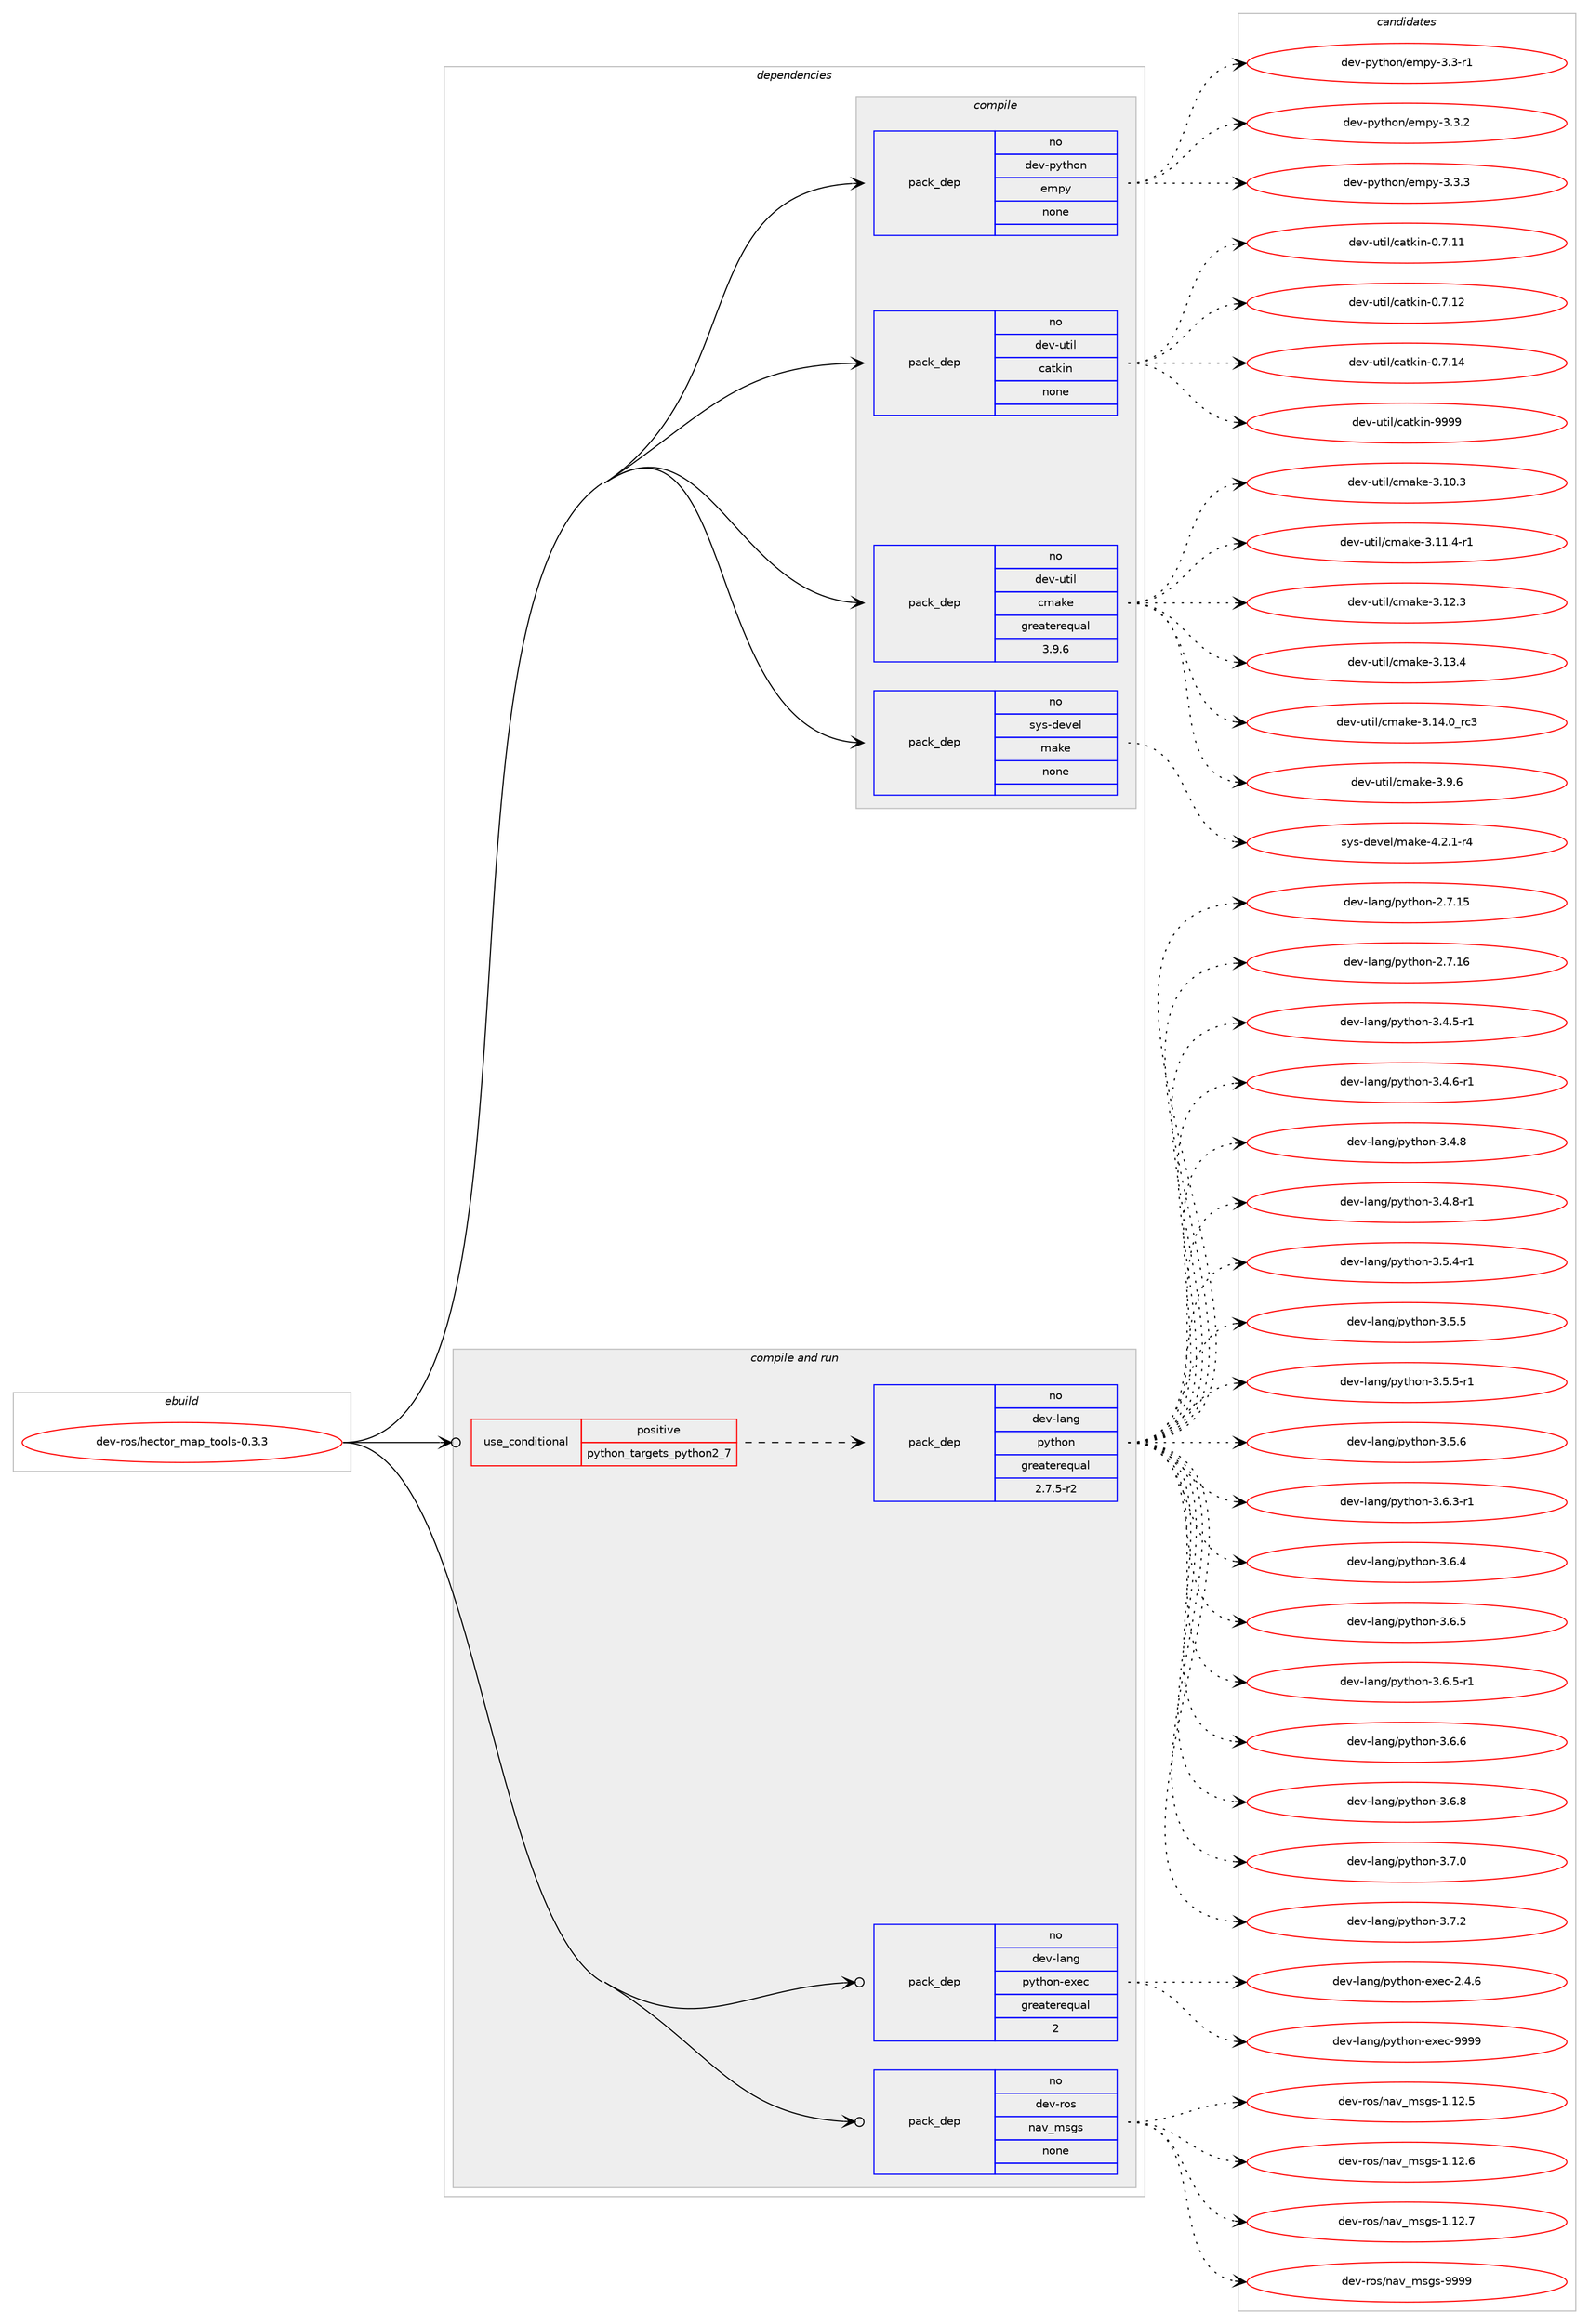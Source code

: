 digraph prolog {

# *************
# Graph options
# *************

newrank=true;
concentrate=true;
compound=true;
graph [rankdir=LR,fontname=Helvetica,fontsize=10,ranksep=1.5];#, ranksep=2.5, nodesep=0.2];
edge  [arrowhead=vee];
node  [fontname=Helvetica,fontsize=10];

# **********
# The ebuild
# **********

subgraph cluster_leftcol {
color=gray;
rank=same;
label=<<i>ebuild</i>>;
id [label="dev-ros/hector_map_tools-0.3.3", color=red, width=4, href="../dev-ros/hector_map_tools-0.3.3.svg"];
}

# ****************
# The dependencies
# ****************

subgraph cluster_midcol {
color=gray;
label=<<i>dependencies</i>>;
subgraph cluster_compile {
fillcolor="#eeeeee";
style=filled;
label=<<i>compile</i>>;
subgraph pack1045011 {
dependency1457036 [label=<<TABLE BORDER="0" CELLBORDER="1" CELLSPACING="0" CELLPADDING="4" WIDTH="220"><TR><TD ROWSPAN="6" CELLPADDING="30">pack_dep</TD></TR><TR><TD WIDTH="110">no</TD></TR><TR><TD>dev-python</TD></TR><TR><TD>empy</TD></TR><TR><TD>none</TD></TR><TR><TD></TD></TR></TABLE>>, shape=none, color=blue];
}
id:e -> dependency1457036:w [weight=20,style="solid",arrowhead="vee"];
subgraph pack1045012 {
dependency1457037 [label=<<TABLE BORDER="0" CELLBORDER="1" CELLSPACING="0" CELLPADDING="4" WIDTH="220"><TR><TD ROWSPAN="6" CELLPADDING="30">pack_dep</TD></TR><TR><TD WIDTH="110">no</TD></TR><TR><TD>dev-util</TD></TR><TR><TD>catkin</TD></TR><TR><TD>none</TD></TR><TR><TD></TD></TR></TABLE>>, shape=none, color=blue];
}
id:e -> dependency1457037:w [weight=20,style="solid",arrowhead="vee"];
subgraph pack1045013 {
dependency1457038 [label=<<TABLE BORDER="0" CELLBORDER="1" CELLSPACING="0" CELLPADDING="4" WIDTH="220"><TR><TD ROWSPAN="6" CELLPADDING="30">pack_dep</TD></TR><TR><TD WIDTH="110">no</TD></TR><TR><TD>dev-util</TD></TR><TR><TD>cmake</TD></TR><TR><TD>greaterequal</TD></TR><TR><TD>3.9.6</TD></TR></TABLE>>, shape=none, color=blue];
}
id:e -> dependency1457038:w [weight=20,style="solid",arrowhead="vee"];
subgraph pack1045014 {
dependency1457039 [label=<<TABLE BORDER="0" CELLBORDER="1" CELLSPACING="0" CELLPADDING="4" WIDTH="220"><TR><TD ROWSPAN="6" CELLPADDING="30">pack_dep</TD></TR><TR><TD WIDTH="110">no</TD></TR><TR><TD>sys-devel</TD></TR><TR><TD>make</TD></TR><TR><TD>none</TD></TR><TR><TD></TD></TR></TABLE>>, shape=none, color=blue];
}
id:e -> dependency1457039:w [weight=20,style="solid",arrowhead="vee"];
}
subgraph cluster_compileandrun {
fillcolor="#eeeeee";
style=filled;
label=<<i>compile and run</i>>;
subgraph cond388635 {
dependency1457040 [label=<<TABLE BORDER="0" CELLBORDER="1" CELLSPACING="0" CELLPADDING="4"><TR><TD ROWSPAN="3" CELLPADDING="10">use_conditional</TD></TR><TR><TD>positive</TD></TR><TR><TD>python_targets_python2_7</TD></TR></TABLE>>, shape=none, color=red];
subgraph pack1045015 {
dependency1457041 [label=<<TABLE BORDER="0" CELLBORDER="1" CELLSPACING="0" CELLPADDING="4" WIDTH="220"><TR><TD ROWSPAN="6" CELLPADDING="30">pack_dep</TD></TR><TR><TD WIDTH="110">no</TD></TR><TR><TD>dev-lang</TD></TR><TR><TD>python</TD></TR><TR><TD>greaterequal</TD></TR><TR><TD>2.7.5-r2</TD></TR></TABLE>>, shape=none, color=blue];
}
dependency1457040:e -> dependency1457041:w [weight=20,style="dashed",arrowhead="vee"];
}
id:e -> dependency1457040:w [weight=20,style="solid",arrowhead="odotvee"];
subgraph pack1045016 {
dependency1457042 [label=<<TABLE BORDER="0" CELLBORDER="1" CELLSPACING="0" CELLPADDING="4" WIDTH="220"><TR><TD ROWSPAN="6" CELLPADDING="30">pack_dep</TD></TR><TR><TD WIDTH="110">no</TD></TR><TR><TD>dev-lang</TD></TR><TR><TD>python-exec</TD></TR><TR><TD>greaterequal</TD></TR><TR><TD>2</TD></TR></TABLE>>, shape=none, color=blue];
}
id:e -> dependency1457042:w [weight=20,style="solid",arrowhead="odotvee"];
subgraph pack1045017 {
dependency1457043 [label=<<TABLE BORDER="0" CELLBORDER="1" CELLSPACING="0" CELLPADDING="4" WIDTH="220"><TR><TD ROWSPAN="6" CELLPADDING="30">pack_dep</TD></TR><TR><TD WIDTH="110">no</TD></TR><TR><TD>dev-ros</TD></TR><TR><TD>nav_msgs</TD></TR><TR><TD>none</TD></TR><TR><TD></TD></TR></TABLE>>, shape=none, color=blue];
}
id:e -> dependency1457043:w [weight=20,style="solid",arrowhead="odotvee"];
}
subgraph cluster_run {
fillcolor="#eeeeee";
style=filled;
label=<<i>run</i>>;
}
}

# **************
# The candidates
# **************

subgraph cluster_choices {
rank=same;
color=gray;
label=<<i>candidates</i>>;

subgraph choice1045011 {
color=black;
nodesep=1;
choice1001011184511212111610411111047101109112121455146514511449 [label="dev-python/empy-3.3-r1", color=red, width=4,href="../dev-python/empy-3.3-r1.svg"];
choice1001011184511212111610411111047101109112121455146514650 [label="dev-python/empy-3.3.2", color=red, width=4,href="../dev-python/empy-3.3.2.svg"];
choice1001011184511212111610411111047101109112121455146514651 [label="dev-python/empy-3.3.3", color=red, width=4,href="../dev-python/empy-3.3.3.svg"];
dependency1457036:e -> choice1001011184511212111610411111047101109112121455146514511449:w [style=dotted,weight="100"];
dependency1457036:e -> choice1001011184511212111610411111047101109112121455146514650:w [style=dotted,weight="100"];
dependency1457036:e -> choice1001011184511212111610411111047101109112121455146514651:w [style=dotted,weight="100"];
}
subgraph choice1045012 {
color=black;
nodesep=1;
choice1001011184511711610510847999711610710511045484655464949 [label="dev-util/catkin-0.7.11", color=red, width=4,href="../dev-util/catkin-0.7.11.svg"];
choice1001011184511711610510847999711610710511045484655464950 [label="dev-util/catkin-0.7.12", color=red, width=4,href="../dev-util/catkin-0.7.12.svg"];
choice1001011184511711610510847999711610710511045484655464952 [label="dev-util/catkin-0.7.14", color=red, width=4,href="../dev-util/catkin-0.7.14.svg"];
choice100101118451171161051084799971161071051104557575757 [label="dev-util/catkin-9999", color=red, width=4,href="../dev-util/catkin-9999.svg"];
dependency1457037:e -> choice1001011184511711610510847999711610710511045484655464949:w [style=dotted,weight="100"];
dependency1457037:e -> choice1001011184511711610510847999711610710511045484655464950:w [style=dotted,weight="100"];
dependency1457037:e -> choice1001011184511711610510847999711610710511045484655464952:w [style=dotted,weight="100"];
dependency1457037:e -> choice100101118451171161051084799971161071051104557575757:w [style=dotted,weight="100"];
}
subgraph choice1045013 {
color=black;
nodesep=1;
choice1001011184511711610510847991099710710145514649484651 [label="dev-util/cmake-3.10.3", color=red, width=4,href="../dev-util/cmake-3.10.3.svg"];
choice10010111845117116105108479910997107101455146494946524511449 [label="dev-util/cmake-3.11.4-r1", color=red, width=4,href="../dev-util/cmake-3.11.4-r1.svg"];
choice1001011184511711610510847991099710710145514649504651 [label="dev-util/cmake-3.12.3", color=red, width=4,href="../dev-util/cmake-3.12.3.svg"];
choice1001011184511711610510847991099710710145514649514652 [label="dev-util/cmake-3.13.4", color=red, width=4,href="../dev-util/cmake-3.13.4.svg"];
choice1001011184511711610510847991099710710145514649524648951149951 [label="dev-util/cmake-3.14.0_rc3", color=red, width=4,href="../dev-util/cmake-3.14.0_rc3.svg"];
choice10010111845117116105108479910997107101455146574654 [label="dev-util/cmake-3.9.6", color=red, width=4,href="../dev-util/cmake-3.9.6.svg"];
dependency1457038:e -> choice1001011184511711610510847991099710710145514649484651:w [style=dotted,weight="100"];
dependency1457038:e -> choice10010111845117116105108479910997107101455146494946524511449:w [style=dotted,weight="100"];
dependency1457038:e -> choice1001011184511711610510847991099710710145514649504651:w [style=dotted,weight="100"];
dependency1457038:e -> choice1001011184511711610510847991099710710145514649514652:w [style=dotted,weight="100"];
dependency1457038:e -> choice1001011184511711610510847991099710710145514649524648951149951:w [style=dotted,weight="100"];
dependency1457038:e -> choice10010111845117116105108479910997107101455146574654:w [style=dotted,weight="100"];
}
subgraph choice1045014 {
color=black;
nodesep=1;
choice1151211154510010111810110847109971071014552465046494511452 [label="sys-devel/make-4.2.1-r4", color=red, width=4,href="../sys-devel/make-4.2.1-r4.svg"];
dependency1457039:e -> choice1151211154510010111810110847109971071014552465046494511452:w [style=dotted,weight="100"];
}
subgraph choice1045015 {
color=black;
nodesep=1;
choice10010111845108971101034711212111610411111045504655464953 [label="dev-lang/python-2.7.15", color=red, width=4,href="../dev-lang/python-2.7.15.svg"];
choice10010111845108971101034711212111610411111045504655464954 [label="dev-lang/python-2.7.16", color=red, width=4,href="../dev-lang/python-2.7.16.svg"];
choice1001011184510897110103471121211161041111104551465246534511449 [label="dev-lang/python-3.4.5-r1", color=red, width=4,href="../dev-lang/python-3.4.5-r1.svg"];
choice1001011184510897110103471121211161041111104551465246544511449 [label="dev-lang/python-3.4.6-r1", color=red, width=4,href="../dev-lang/python-3.4.6-r1.svg"];
choice100101118451089711010347112121116104111110455146524656 [label="dev-lang/python-3.4.8", color=red, width=4,href="../dev-lang/python-3.4.8.svg"];
choice1001011184510897110103471121211161041111104551465246564511449 [label="dev-lang/python-3.4.8-r1", color=red, width=4,href="../dev-lang/python-3.4.8-r1.svg"];
choice1001011184510897110103471121211161041111104551465346524511449 [label="dev-lang/python-3.5.4-r1", color=red, width=4,href="../dev-lang/python-3.5.4-r1.svg"];
choice100101118451089711010347112121116104111110455146534653 [label="dev-lang/python-3.5.5", color=red, width=4,href="../dev-lang/python-3.5.5.svg"];
choice1001011184510897110103471121211161041111104551465346534511449 [label="dev-lang/python-3.5.5-r1", color=red, width=4,href="../dev-lang/python-3.5.5-r1.svg"];
choice100101118451089711010347112121116104111110455146534654 [label="dev-lang/python-3.5.6", color=red, width=4,href="../dev-lang/python-3.5.6.svg"];
choice1001011184510897110103471121211161041111104551465446514511449 [label="dev-lang/python-3.6.3-r1", color=red, width=4,href="../dev-lang/python-3.6.3-r1.svg"];
choice100101118451089711010347112121116104111110455146544652 [label="dev-lang/python-3.6.4", color=red, width=4,href="../dev-lang/python-3.6.4.svg"];
choice100101118451089711010347112121116104111110455146544653 [label="dev-lang/python-3.6.5", color=red, width=4,href="../dev-lang/python-3.6.5.svg"];
choice1001011184510897110103471121211161041111104551465446534511449 [label="dev-lang/python-3.6.5-r1", color=red, width=4,href="../dev-lang/python-3.6.5-r1.svg"];
choice100101118451089711010347112121116104111110455146544654 [label="dev-lang/python-3.6.6", color=red, width=4,href="../dev-lang/python-3.6.6.svg"];
choice100101118451089711010347112121116104111110455146544656 [label="dev-lang/python-3.6.8", color=red, width=4,href="../dev-lang/python-3.6.8.svg"];
choice100101118451089711010347112121116104111110455146554648 [label="dev-lang/python-3.7.0", color=red, width=4,href="../dev-lang/python-3.7.0.svg"];
choice100101118451089711010347112121116104111110455146554650 [label="dev-lang/python-3.7.2", color=red, width=4,href="../dev-lang/python-3.7.2.svg"];
dependency1457041:e -> choice10010111845108971101034711212111610411111045504655464953:w [style=dotted,weight="100"];
dependency1457041:e -> choice10010111845108971101034711212111610411111045504655464954:w [style=dotted,weight="100"];
dependency1457041:e -> choice1001011184510897110103471121211161041111104551465246534511449:w [style=dotted,weight="100"];
dependency1457041:e -> choice1001011184510897110103471121211161041111104551465246544511449:w [style=dotted,weight="100"];
dependency1457041:e -> choice100101118451089711010347112121116104111110455146524656:w [style=dotted,weight="100"];
dependency1457041:e -> choice1001011184510897110103471121211161041111104551465246564511449:w [style=dotted,weight="100"];
dependency1457041:e -> choice1001011184510897110103471121211161041111104551465346524511449:w [style=dotted,weight="100"];
dependency1457041:e -> choice100101118451089711010347112121116104111110455146534653:w [style=dotted,weight="100"];
dependency1457041:e -> choice1001011184510897110103471121211161041111104551465346534511449:w [style=dotted,weight="100"];
dependency1457041:e -> choice100101118451089711010347112121116104111110455146534654:w [style=dotted,weight="100"];
dependency1457041:e -> choice1001011184510897110103471121211161041111104551465446514511449:w [style=dotted,weight="100"];
dependency1457041:e -> choice100101118451089711010347112121116104111110455146544652:w [style=dotted,weight="100"];
dependency1457041:e -> choice100101118451089711010347112121116104111110455146544653:w [style=dotted,weight="100"];
dependency1457041:e -> choice1001011184510897110103471121211161041111104551465446534511449:w [style=dotted,weight="100"];
dependency1457041:e -> choice100101118451089711010347112121116104111110455146544654:w [style=dotted,weight="100"];
dependency1457041:e -> choice100101118451089711010347112121116104111110455146544656:w [style=dotted,weight="100"];
dependency1457041:e -> choice100101118451089711010347112121116104111110455146554648:w [style=dotted,weight="100"];
dependency1457041:e -> choice100101118451089711010347112121116104111110455146554650:w [style=dotted,weight="100"];
}
subgraph choice1045016 {
color=black;
nodesep=1;
choice1001011184510897110103471121211161041111104510112010199455046524654 [label="dev-lang/python-exec-2.4.6", color=red, width=4,href="../dev-lang/python-exec-2.4.6.svg"];
choice10010111845108971101034711212111610411111045101120101994557575757 [label="dev-lang/python-exec-9999", color=red, width=4,href="../dev-lang/python-exec-9999.svg"];
dependency1457042:e -> choice1001011184510897110103471121211161041111104510112010199455046524654:w [style=dotted,weight="100"];
dependency1457042:e -> choice10010111845108971101034711212111610411111045101120101994557575757:w [style=dotted,weight="100"];
}
subgraph choice1045017 {
color=black;
nodesep=1;
choice1001011184511411111547110971189510911510311545494649504653 [label="dev-ros/nav_msgs-1.12.5", color=red, width=4,href="../dev-ros/nav_msgs-1.12.5.svg"];
choice1001011184511411111547110971189510911510311545494649504654 [label="dev-ros/nav_msgs-1.12.6", color=red, width=4,href="../dev-ros/nav_msgs-1.12.6.svg"];
choice1001011184511411111547110971189510911510311545494649504655 [label="dev-ros/nav_msgs-1.12.7", color=red, width=4,href="../dev-ros/nav_msgs-1.12.7.svg"];
choice100101118451141111154711097118951091151031154557575757 [label="dev-ros/nav_msgs-9999", color=red, width=4,href="../dev-ros/nav_msgs-9999.svg"];
dependency1457043:e -> choice1001011184511411111547110971189510911510311545494649504653:w [style=dotted,weight="100"];
dependency1457043:e -> choice1001011184511411111547110971189510911510311545494649504654:w [style=dotted,weight="100"];
dependency1457043:e -> choice1001011184511411111547110971189510911510311545494649504655:w [style=dotted,weight="100"];
dependency1457043:e -> choice100101118451141111154711097118951091151031154557575757:w [style=dotted,weight="100"];
}
}

}

